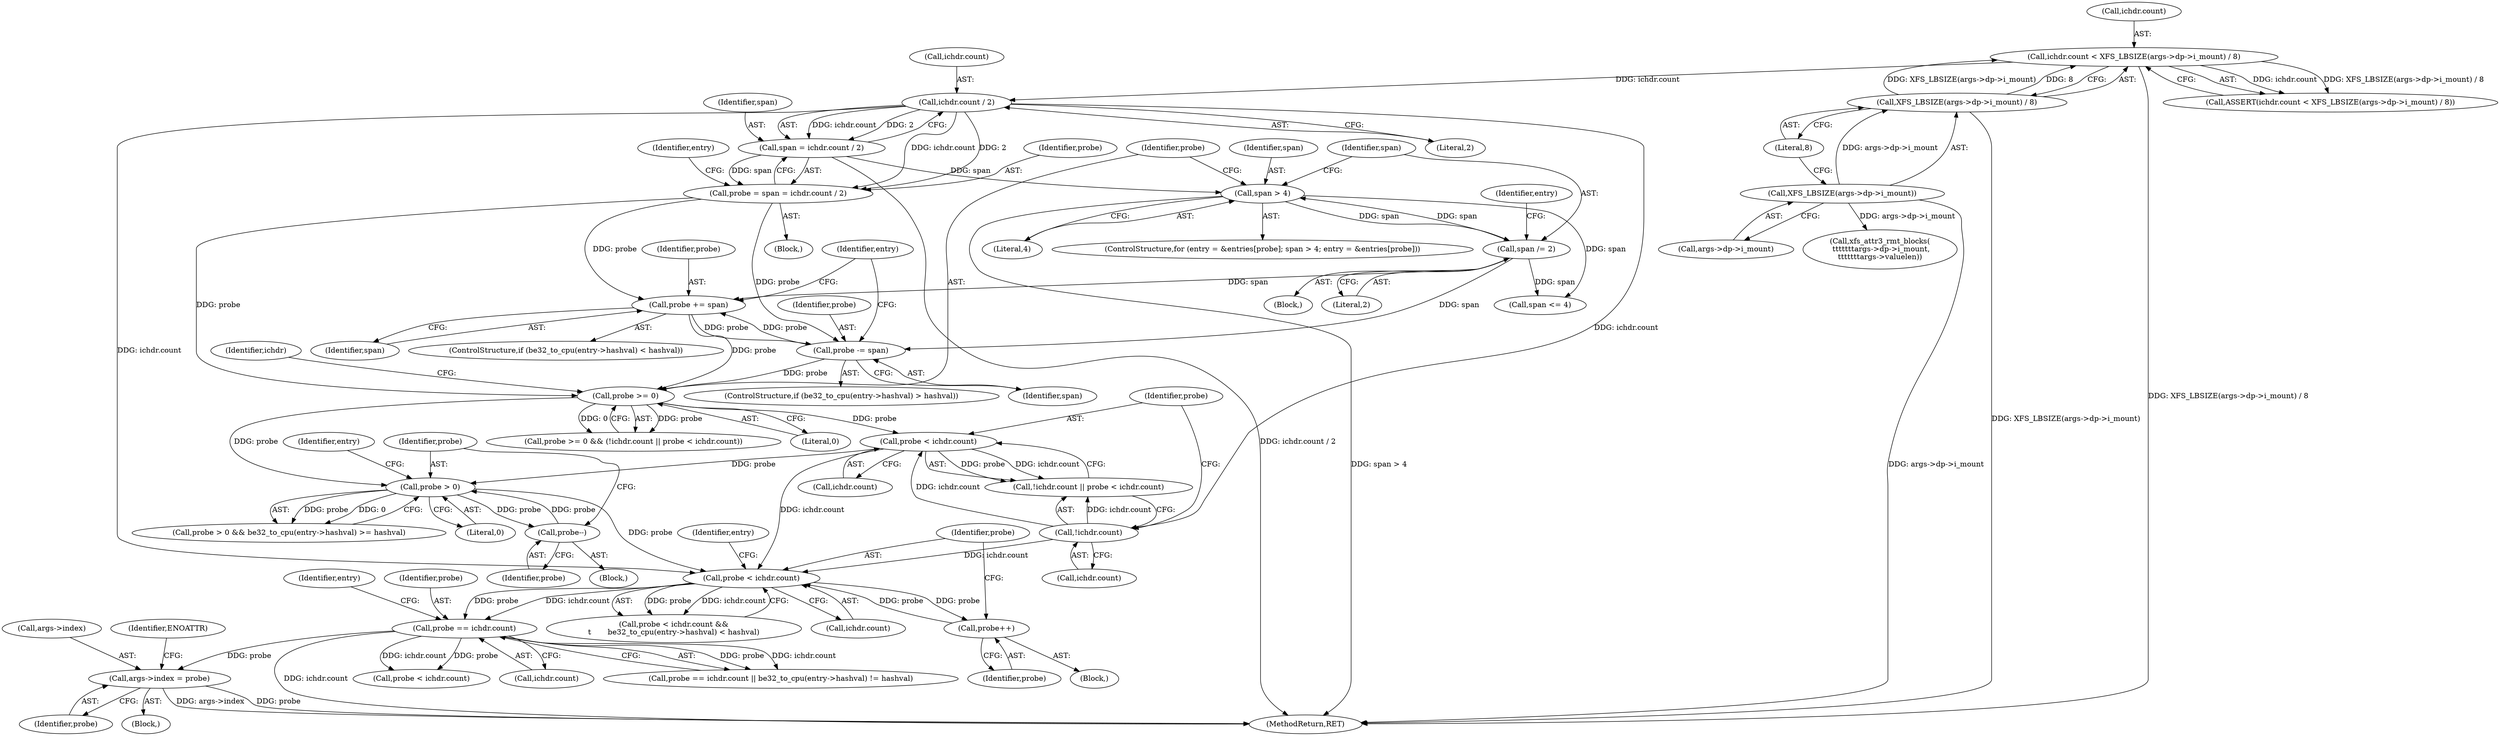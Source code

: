 digraph "0_linux_8275cdd0e7ac550dcce2b3ef6d2fb3b808c1ae59_6@pointer" {
"1000277" [label="(Call,args->index = probe)"];
"1000265" [label="(Call,probe == ichdr.count)"];
"1000247" [label="(Call,probe < ichdr.count)"];
"1000261" [label="(Call,probe++)"];
"1000231" [label="(Call,probe > 0)"];
"1000213" [label="(Call,probe < ichdr.count)"];
"1000205" [label="(Call,probe >= 0)"];
"1000187" [label="(Call,probe += span)"];
"1000177" [label="(Call,span /= 2)"];
"1000167" [label="(Call,span > 4)"];
"1000153" [label="(Call,span = ichdr.count / 2)"];
"1000155" [label="(Call,ichdr.count / 2)"];
"1000134" [label="(Call,ichdr.count < XFS_LBSIZE(args->dp->i_mount) / 8)"];
"1000138" [label="(Call,XFS_LBSIZE(args->dp->i_mount) / 8)"];
"1000139" [label="(Call,XFS_LBSIZE(args->dp->i_mount))"];
"1000151" [label="(Call,probe = span = ichdr.count / 2)"];
"1000198" [label="(Call,probe -= span)"];
"1000209" [label="(Call,!ichdr.count)"];
"1000243" [label="(Call,probe--)"];
"1000160" [label="(ControlStructure,for (entry = &entries[probe]; span > 4; entry = &entries[probe]))"];
"1000240" [label="(Block,)"];
"1000246" [label="(Call,probe < ichdr.count &&\n\t       be32_to_cpu(entry->hashval) < hashval)"];
"1000135" [label="(Call,ichdr.count)"];
"1000198" [label="(Call,probe -= span)"];
"1000138" [label="(Call,XFS_LBSIZE(args->dp->i_mount) / 8)"];
"1000273" [label="(Identifier,entry)"];
"1000249" [label="(Call,ichdr.count)"];
"1000261" [label="(Call,probe++)"];
"1000156" [label="(Call,ichdr.count)"];
"1000243" [label="(Call,probe--)"];
"1000191" [label="(ControlStructure,if (be32_to_cpu(entry->hashval) > hashval))"];
"1000187" [label="(Call,probe += span)"];
"1000215" [label="(Call,ichdr.count)"];
"1000265" [label="(Call,probe == ichdr.count)"];
"1000162" [label="(Identifier,entry)"];
"1000155" [label="(Call,ichdr.count / 2)"];
"1000213" [label="(Call,probe < ichdr.count)"];
"1000177" [label="(Call,span /= 2)"];
"1000277" [label="(Call,args->index = probe)"];
"1000232" [label="(Identifier,probe)"];
"1000176" [label="(Block,)"];
"1000266" [label="(Identifier,probe)"];
"1000204" [label="(Call,probe >= 0 && (!ichdr.count || probe < ichdr.count))"];
"1000189" [label="(Identifier,span)"];
"1000247" [label="(Call,probe < ichdr.count)"];
"1000214" [label="(Identifier,probe)"];
"1000211" [label="(Identifier,ichdr)"];
"1000179" [label="(Literal,2)"];
"1000209" [label="(Call,!ichdr.count)"];
"1000169" [label="(Literal,4)"];
"1000168" [label="(Identifier,span)"];
"1000140" [label="(Call,args->dp->i_mount)"];
"1000281" [label="(Identifier,probe)"];
"1000188" [label="(Identifier,probe)"];
"1000456" [label="(MethodReturn,RET)"];
"1000154" [label="(Identifier,span)"];
"1000264" [label="(Call,probe == ichdr.count || be32_to_cpu(entry->hashval) != hashval)"];
"1000200" [label="(Identifier,span)"];
"1000167" [label="(Call,span > 4)"];
"1000205" [label="(Call,probe >= 0)"];
"1000134" [label="(Call,ichdr.count < XFS_LBSIZE(args->dp->i_mount) / 8)"];
"1000262" [label="(Identifier,probe)"];
"1000206" [label="(Identifier,probe)"];
"1000159" [label="(Literal,2)"];
"1000108" [label="(Block,)"];
"1000210" [label="(Call,ichdr.count)"];
"1000230" [label="(Call,probe > 0 && be32_to_cpu(entry->hashval) >= hashval)"];
"1000258" [label="(Block,)"];
"1000133" [label="(Call,ASSERT(ichdr.count < XFS_LBSIZE(args->dp->i_mount) / 8))"];
"1000278" [label="(Call,args->index)"];
"1000184" [label="(Identifier,entry)"];
"1000178" [label="(Identifier,span)"];
"1000233" [label="(Literal,0)"];
"1000208" [label="(Call,!ichdr.count || probe < ichdr.count)"];
"1000284" [label="(Identifier,ENOATTR)"];
"1000220" [label="(Call,span <= 4)"];
"1000153" [label="(Call,span = ichdr.count / 2)"];
"1000151" [label="(Call,probe = span = ichdr.count / 2)"];
"1000287" [label="(Call,probe < ichdr.count)"];
"1000145" [label="(Literal,8)"];
"1000180" [label="(ControlStructure,if (be32_to_cpu(entry->hashval) < hashval))"];
"1000152" [label="(Identifier,probe)"];
"1000139" [label="(Call,XFS_LBSIZE(args->dp->i_mount))"];
"1000436" [label="(Call,xfs_attr3_rmt_blocks(\n \t\t\t\t\t\t\targs->dp->i_mount,\n\t\t\t\t\t\t\targs->valuelen))"];
"1000207" [label="(Literal,0)"];
"1000199" [label="(Identifier,probe)"];
"1000276" [label="(Block,)"];
"1000237" [label="(Identifier,entry)"];
"1000267" [label="(Call,ichdr.count)"];
"1000244" [label="(Identifier,probe)"];
"1000171" [label="(Identifier,entry)"];
"1000231" [label="(Call,probe > 0)"];
"1000255" [label="(Identifier,entry)"];
"1000248" [label="(Identifier,probe)"];
"1000277" -> "1000276"  [label="AST: "];
"1000277" -> "1000281"  [label="CFG: "];
"1000278" -> "1000277"  [label="AST: "];
"1000281" -> "1000277"  [label="AST: "];
"1000284" -> "1000277"  [label="CFG: "];
"1000277" -> "1000456"  [label="DDG: args->index"];
"1000277" -> "1000456"  [label="DDG: probe"];
"1000265" -> "1000277"  [label="DDG: probe"];
"1000265" -> "1000264"  [label="AST: "];
"1000265" -> "1000267"  [label="CFG: "];
"1000266" -> "1000265"  [label="AST: "];
"1000267" -> "1000265"  [label="AST: "];
"1000273" -> "1000265"  [label="CFG: "];
"1000264" -> "1000265"  [label="CFG: "];
"1000265" -> "1000456"  [label="DDG: ichdr.count"];
"1000265" -> "1000264"  [label="DDG: probe"];
"1000265" -> "1000264"  [label="DDG: ichdr.count"];
"1000247" -> "1000265"  [label="DDG: probe"];
"1000247" -> "1000265"  [label="DDG: ichdr.count"];
"1000265" -> "1000287"  [label="DDG: probe"];
"1000265" -> "1000287"  [label="DDG: ichdr.count"];
"1000247" -> "1000246"  [label="AST: "];
"1000247" -> "1000249"  [label="CFG: "];
"1000248" -> "1000247"  [label="AST: "];
"1000249" -> "1000247"  [label="AST: "];
"1000255" -> "1000247"  [label="CFG: "];
"1000246" -> "1000247"  [label="CFG: "];
"1000247" -> "1000246"  [label="DDG: probe"];
"1000247" -> "1000246"  [label="DDG: ichdr.count"];
"1000261" -> "1000247"  [label="DDG: probe"];
"1000231" -> "1000247"  [label="DDG: probe"];
"1000209" -> "1000247"  [label="DDG: ichdr.count"];
"1000213" -> "1000247"  [label="DDG: ichdr.count"];
"1000155" -> "1000247"  [label="DDG: ichdr.count"];
"1000247" -> "1000261"  [label="DDG: probe"];
"1000261" -> "1000258"  [label="AST: "];
"1000261" -> "1000262"  [label="CFG: "];
"1000262" -> "1000261"  [label="AST: "];
"1000248" -> "1000261"  [label="CFG: "];
"1000231" -> "1000230"  [label="AST: "];
"1000231" -> "1000233"  [label="CFG: "];
"1000232" -> "1000231"  [label="AST: "];
"1000233" -> "1000231"  [label="AST: "];
"1000237" -> "1000231"  [label="CFG: "];
"1000230" -> "1000231"  [label="CFG: "];
"1000231" -> "1000230"  [label="DDG: probe"];
"1000231" -> "1000230"  [label="DDG: 0"];
"1000213" -> "1000231"  [label="DDG: probe"];
"1000205" -> "1000231"  [label="DDG: probe"];
"1000243" -> "1000231"  [label="DDG: probe"];
"1000231" -> "1000243"  [label="DDG: probe"];
"1000213" -> "1000208"  [label="AST: "];
"1000213" -> "1000215"  [label="CFG: "];
"1000214" -> "1000213"  [label="AST: "];
"1000215" -> "1000213"  [label="AST: "];
"1000208" -> "1000213"  [label="CFG: "];
"1000213" -> "1000208"  [label="DDG: probe"];
"1000213" -> "1000208"  [label="DDG: ichdr.count"];
"1000205" -> "1000213"  [label="DDG: probe"];
"1000209" -> "1000213"  [label="DDG: ichdr.count"];
"1000205" -> "1000204"  [label="AST: "];
"1000205" -> "1000207"  [label="CFG: "];
"1000206" -> "1000205"  [label="AST: "];
"1000207" -> "1000205"  [label="AST: "];
"1000211" -> "1000205"  [label="CFG: "];
"1000204" -> "1000205"  [label="CFG: "];
"1000205" -> "1000204"  [label="DDG: probe"];
"1000205" -> "1000204"  [label="DDG: 0"];
"1000187" -> "1000205"  [label="DDG: probe"];
"1000151" -> "1000205"  [label="DDG: probe"];
"1000198" -> "1000205"  [label="DDG: probe"];
"1000187" -> "1000180"  [label="AST: "];
"1000187" -> "1000189"  [label="CFG: "];
"1000188" -> "1000187"  [label="AST: "];
"1000189" -> "1000187"  [label="AST: "];
"1000171" -> "1000187"  [label="CFG: "];
"1000177" -> "1000187"  [label="DDG: span"];
"1000151" -> "1000187"  [label="DDG: probe"];
"1000198" -> "1000187"  [label="DDG: probe"];
"1000187" -> "1000198"  [label="DDG: probe"];
"1000177" -> "1000176"  [label="AST: "];
"1000177" -> "1000179"  [label="CFG: "];
"1000178" -> "1000177"  [label="AST: "];
"1000179" -> "1000177"  [label="AST: "];
"1000184" -> "1000177"  [label="CFG: "];
"1000177" -> "1000167"  [label="DDG: span"];
"1000167" -> "1000177"  [label="DDG: span"];
"1000177" -> "1000198"  [label="DDG: span"];
"1000177" -> "1000220"  [label="DDG: span"];
"1000167" -> "1000160"  [label="AST: "];
"1000167" -> "1000169"  [label="CFG: "];
"1000168" -> "1000167"  [label="AST: "];
"1000169" -> "1000167"  [label="AST: "];
"1000178" -> "1000167"  [label="CFG: "];
"1000206" -> "1000167"  [label="CFG: "];
"1000167" -> "1000456"  [label="DDG: span > 4"];
"1000153" -> "1000167"  [label="DDG: span"];
"1000167" -> "1000220"  [label="DDG: span"];
"1000153" -> "1000151"  [label="AST: "];
"1000153" -> "1000155"  [label="CFG: "];
"1000154" -> "1000153"  [label="AST: "];
"1000155" -> "1000153"  [label="AST: "];
"1000151" -> "1000153"  [label="CFG: "];
"1000153" -> "1000456"  [label="DDG: ichdr.count / 2"];
"1000153" -> "1000151"  [label="DDG: span"];
"1000155" -> "1000153"  [label="DDG: ichdr.count"];
"1000155" -> "1000153"  [label="DDG: 2"];
"1000155" -> "1000159"  [label="CFG: "];
"1000156" -> "1000155"  [label="AST: "];
"1000159" -> "1000155"  [label="AST: "];
"1000155" -> "1000151"  [label="DDG: ichdr.count"];
"1000155" -> "1000151"  [label="DDG: 2"];
"1000134" -> "1000155"  [label="DDG: ichdr.count"];
"1000155" -> "1000209"  [label="DDG: ichdr.count"];
"1000134" -> "1000133"  [label="AST: "];
"1000134" -> "1000138"  [label="CFG: "];
"1000135" -> "1000134"  [label="AST: "];
"1000138" -> "1000134"  [label="AST: "];
"1000133" -> "1000134"  [label="CFG: "];
"1000134" -> "1000456"  [label="DDG: XFS_LBSIZE(args->dp->i_mount) / 8"];
"1000134" -> "1000133"  [label="DDG: ichdr.count"];
"1000134" -> "1000133"  [label="DDG: XFS_LBSIZE(args->dp->i_mount) / 8"];
"1000138" -> "1000134"  [label="DDG: XFS_LBSIZE(args->dp->i_mount)"];
"1000138" -> "1000134"  [label="DDG: 8"];
"1000138" -> "1000145"  [label="CFG: "];
"1000139" -> "1000138"  [label="AST: "];
"1000145" -> "1000138"  [label="AST: "];
"1000138" -> "1000456"  [label="DDG: XFS_LBSIZE(args->dp->i_mount)"];
"1000139" -> "1000138"  [label="DDG: args->dp->i_mount"];
"1000139" -> "1000140"  [label="CFG: "];
"1000140" -> "1000139"  [label="AST: "];
"1000145" -> "1000139"  [label="CFG: "];
"1000139" -> "1000456"  [label="DDG: args->dp->i_mount"];
"1000139" -> "1000436"  [label="DDG: args->dp->i_mount"];
"1000151" -> "1000108"  [label="AST: "];
"1000152" -> "1000151"  [label="AST: "];
"1000162" -> "1000151"  [label="CFG: "];
"1000151" -> "1000198"  [label="DDG: probe"];
"1000198" -> "1000191"  [label="AST: "];
"1000198" -> "1000200"  [label="CFG: "];
"1000199" -> "1000198"  [label="AST: "];
"1000200" -> "1000198"  [label="AST: "];
"1000171" -> "1000198"  [label="CFG: "];
"1000209" -> "1000208"  [label="AST: "];
"1000209" -> "1000210"  [label="CFG: "];
"1000210" -> "1000209"  [label="AST: "];
"1000214" -> "1000209"  [label="CFG: "];
"1000208" -> "1000209"  [label="CFG: "];
"1000209" -> "1000208"  [label="DDG: ichdr.count"];
"1000243" -> "1000240"  [label="AST: "];
"1000243" -> "1000244"  [label="CFG: "];
"1000244" -> "1000243"  [label="AST: "];
"1000232" -> "1000243"  [label="CFG: "];
}
